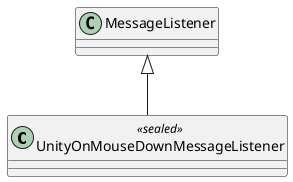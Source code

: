 @startuml
class UnityOnMouseDownMessageListener <<sealed>> {
}
MessageListener <|-- UnityOnMouseDownMessageListener
@enduml
